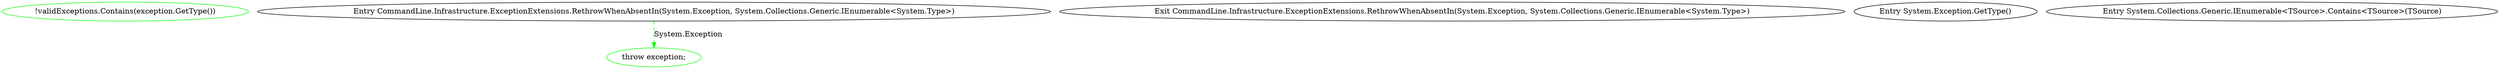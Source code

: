 digraph  {
d1 [cluster="CommandLine.Infrastructure.ExceptionExtensions.RethrowWhenAbsentIn(System.Exception, System.Collections.Generic.IEnumerable<System.Type>)", color=green, community=0, label="!validExceptions.Contains(exception.GetType())", prediction=0, span="13-13"];
d0 [cluster="CommandLine.Infrastructure.ExceptionExtensions.RethrowWhenAbsentIn(System.Exception, System.Collections.Generic.IEnumerable<System.Type>)", label="Entry CommandLine.Infrastructure.ExceptionExtensions.RethrowWhenAbsentIn(System.Exception, System.Collections.Generic.IEnumerable<System.Type>)", span="11-11"];
d2 [cluster="CommandLine.Infrastructure.ExceptionExtensions.RethrowWhenAbsentIn(System.Exception, System.Collections.Generic.IEnumerable<System.Type>)", color=green, community=0, label="throw exception;", prediction=1, span="15-15"];
d3 [cluster="CommandLine.Infrastructure.ExceptionExtensions.RethrowWhenAbsentIn(System.Exception, System.Collections.Generic.IEnumerable<System.Type>)", label="Exit CommandLine.Infrastructure.ExceptionExtensions.RethrowWhenAbsentIn(System.Exception, System.Collections.Generic.IEnumerable<System.Type>)", span="11-11"];
d4 [cluster="System.Exception.GetType()", label="Entry System.Exception.GetType()", span="0-0"];
d5 [cluster="System.Collections.Generic.IEnumerable<TSource>.Contains<TSource>(TSource)", label="Entry System.Collections.Generic.IEnumerable<TSource>.Contains<TSource>(TSource)", span="0-0"];
d0 -> d2  [color=green, key=1, label="System.Exception", style=dashed];
}
